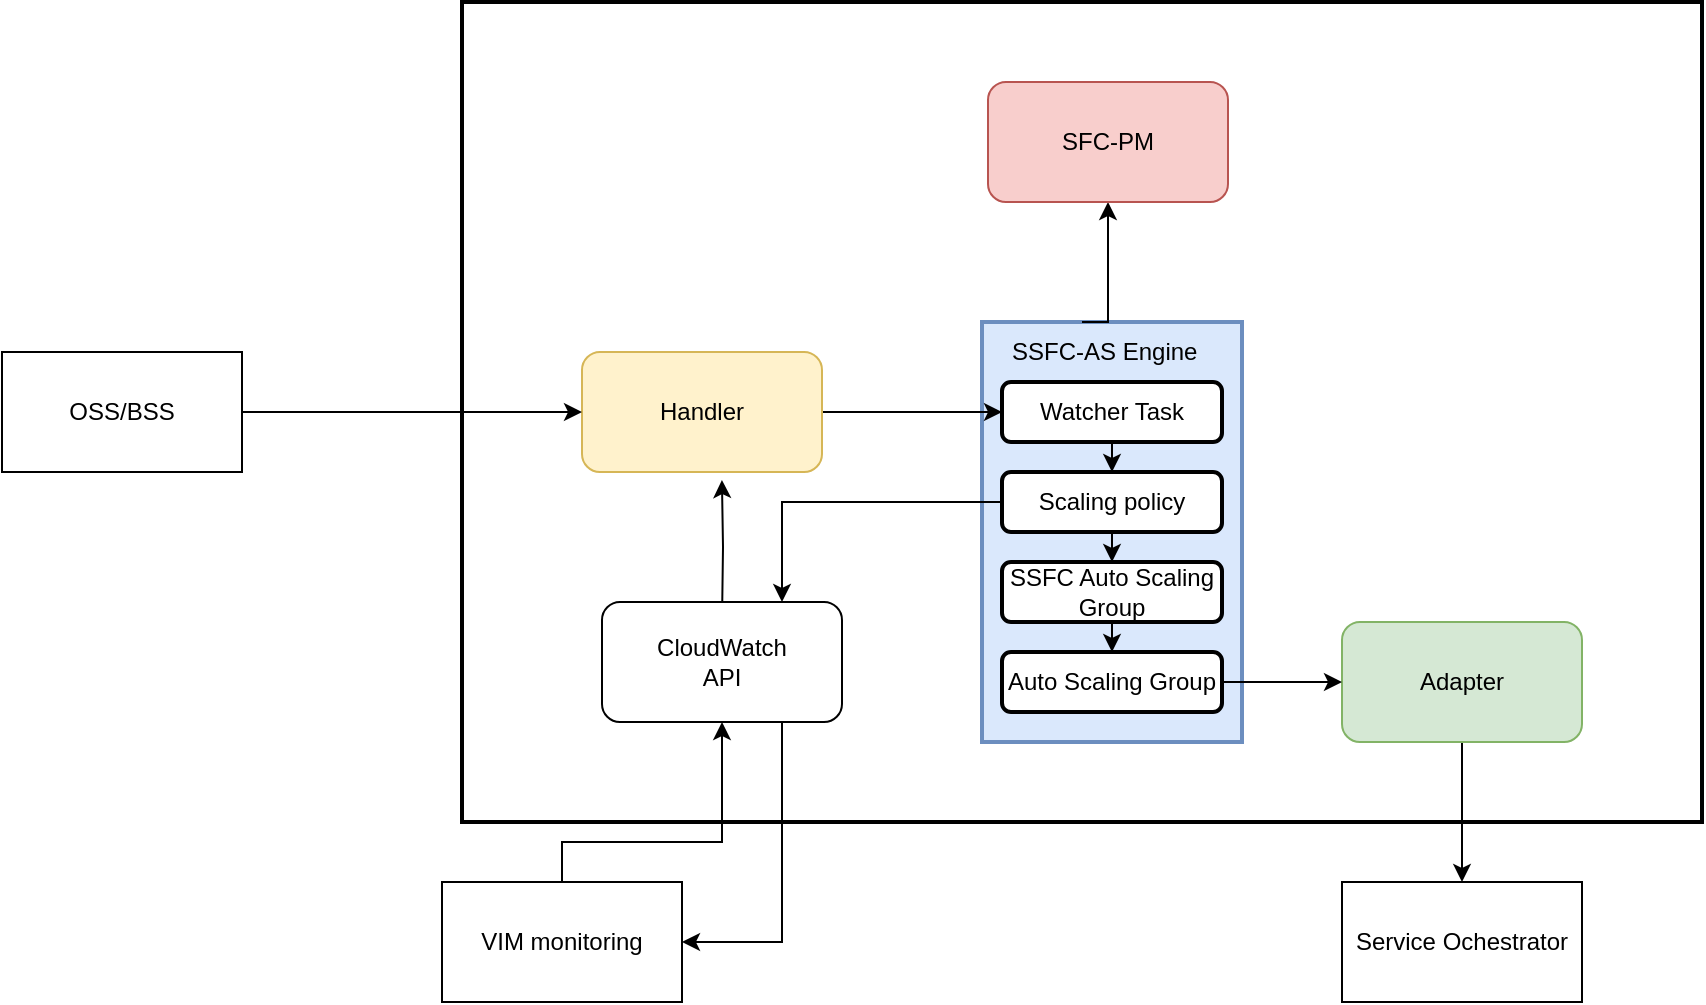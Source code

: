 <mxfile version="12.0.2" type="github" pages="1"><diagram id="VbteOLhcdb7ElNXLVDZw" name="Page-1"><mxGraphModel dx="2272" dy="1862" grid="1" gridSize="10" guides="1" tooltips="1" connect="1" arrows="1" fold="1" page="1" pageScale="1" pageWidth="850" pageHeight="1100" math="0" shadow="0"><root><mxCell id="0"/><mxCell id="1" parent="0"/><mxCell id="cqza_40xoJ1JhxjOKgED-17" value="" style="rounded=0;whiteSpace=wrap;html=1;strokeWidth=2;" vertex="1" parent="1"><mxGeometry x="20" y="-30" width="620" height="410" as="geometry"/></mxCell><mxCell id="cqza_40xoJ1JhxjOKgED-20" value="" style="rounded=0;whiteSpace=wrap;html=1;strokeWidth=2;fillColor=#dae8fc;strokeColor=#6c8ebf;" vertex="1" parent="1"><mxGeometry x="280" y="130" width="130" height="210" as="geometry"/></mxCell><mxCell id="cqza_40xoJ1JhxjOKgED-16" style="edgeStyle=orthogonalEdgeStyle;rounded=0;orthogonalLoop=1;jettySize=auto;html=1;exitX=0.5;exitY=0;exitDx=0;exitDy=0;" edge="1" parent="1" target="cqza_40xoJ1JhxjOKgED-8"><mxGeometry relative="1" as="geometry"><mxPoint x="330" y="130" as="sourcePoint"/><Array as="points"><mxPoint x="343" y="130"/></Array></mxGeometry></mxCell><mxCell id="cqza_40xoJ1JhxjOKgED-11" style="edgeStyle=orthogonalEdgeStyle;rounded=0;orthogonalLoop=1;jettySize=auto;html=1;exitX=0.5;exitY=0;exitDx=0;exitDy=0;entryX=0.583;entryY=1.067;entryDx=0;entryDy=0;entryPerimeter=0;" edge="1" parent="1" target="cqza_40xoJ1JhxjOKgED-9"><mxGeometry relative="1" as="geometry"><mxPoint x="150" y="280" as="sourcePoint"/></mxGeometry></mxCell><mxCell id="cqza_40xoJ1JhxjOKgED-32" style="edgeStyle=orthogonalEdgeStyle;rounded=0;orthogonalLoop=1;jettySize=auto;html=1;exitX=0.5;exitY=1;exitDx=0;exitDy=0;entryX=0.5;entryY=0;entryDx=0;entryDy=0;" edge="1" parent="1" source="cqza_40xoJ1JhxjOKgED-3" target="cqza_40xoJ1JhxjOKgED-4"><mxGeometry relative="1" as="geometry"/></mxCell><mxCell id="cqza_40xoJ1JhxjOKgED-3" value="Adapter" style="rounded=1;whiteSpace=wrap;html=1;fillColor=#d5e8d4;strokeColor=#82b366;" vertex="1" parent="1"><mxGeometry x="460" y="280" width="120" height="60" as="geometry"/></mxCell><mxCell id="cqza_40xoJ1JhxjOKgED-4" value="Service Ochestrator" style="rounded=0;whiteSpace=wrap;html=1;" vertex="1" parent="1"><mxGeometry x="460" y="410" width="120" height="60" as="geometry"/></mxCell><mxCell id="cqza_40xoJ1JhxjOKgED-8" value="SFC-PM" style="rounded=1;whiteSpace=wrap;html=1;fillColor=#f8cecc;strokeColor=#b85450;" vertex="1" parent="1"><mxGeometry x="283" y="10" width="120" height="60" as="geometry"/></mxCell><mxCell id="cqza_40xoJ1JhxjOKgED-28" style="edgeStyle=orthogonalEdgeStyle;rounded=0;orthogonalLoop=1;jettySize=auto;html=1;exitX=1;exitY=0.5;exitDx=0;exitDy=0;entryX=0;entryY=0.5;entryDx=0;entryDy=0;" edge="1" parent="1" source="cqza_40xoJ1JhxjOKgED-9" target="cqza_40xoJ1JhxjOKgED-21"><mxGeometry relative="1" as="geometry"/></mxCell><mxCell id="cqza_40xoJ1JhxjOKgED-9" value="Handler" style="rounded=1;whiteSpace=wrap;html=1;fillColor=#fff2cc;strokeColor=#d6b656;" vertex="1" parent="1"><mxGeometry x="80" y="145" width="120" height="60" as="geometry"/></mxCell><mxCell id="cqza_40xoJ1JhxjOKgED-33" style="edgeStyle=orthogonalEdgeStyle;rounded=0;orthogonalLoop=1;jettySize=auto;html=1;exitX=0.75;exitY=1;exitDx=0;exitDy=0;entryX=1;entryY=0.5;entryDx=0;entryDy=0;" edge="1" parent="1" source="cqza_40xoJ1JhxjOKgED-12" target="cqza_40xoJ1JhxjOKgED-13"><mxGeometry relative="1" as="geometry"/></mxCell><mxCell id="cqza_40xoJ1JhxjOKgED-12" value="&lt;span style=&quot;white-space: normal&quot;&gt;CloudWatch&lt;br&gt;API&lt;br&gt;&lt;/span&gt;" style="rounded=1;whiteSpace=wrap;html=1;" vertex="1" parent="1"><mxGeometry x="90" y="270" width="120" height="60" as="geometry"/></mxCell><mxCell id="cqza_40xoJ1JhxjOKgED-14" style="edgeStyle=orthogonalEdgeStyle;rounded=0;orthogonalLoop=1;jettySize=auto;html=1;entryX=0.5;entryY=1;entryDx=0;entryDy=0;" edge="1" parent="1" source="cqza_40xoJ1JhxjOKgED-13" target="cqza_40xoJ1JhxjOKgED-12"><mxGeometry relative="1" as="geometry"><mxPoint x="160" y="350" as="targetPoint"/><Array as="points"><mxPoint x="70" y="390"/><mxPoint x="150" y="390"/></Array></mxGeometry></mxCell><mxCell id="cqza_40xoJ1JhxjOKgED-13" value="VIM monitoring" style="rounded=0;whiteSpace=wrap;html=1;" vertex="1" parent="1"><mxGeometry x="10" y="410" width="120" height="60" as="geometry"/></mxCell><mxCell id="cqza_40xoJ1JhxjOKgED-19" style="edgeStyle=orthogonalEdgeStyle;rounded=0;orthogonalLoop=1;jettySize=auto;html=1;exitX=1;exitY=0.5;exitDx=0;exitDy=0;entryX=0;entryY=0.5;entryDx=0;entryDy=0;" edge="1" parent="1" source="cqza_40xoJ1JhxjOKgED-15" target="cqza_40xoJ1JhxjOKgED-9"><mxGeometry relative="1" as="geometry"><Array as="points"><mxPoint x="-90" y="175"/></Array></mxGeometry></mxCell><mxCell id="cqza_40xoJ1JhxjOKgED-15" value="OSS/BSS" style="rounded=0;whiteSpace=wrap;html=1;" vertex="1" parent="1"><mxGeometry x="-210" y="145" width="120" height="60" as="geometry"/></mxCell><mxCell id="cqza_40xoJ1JhxjOKgED-26" style="edgeStyle=orthogonalEdgeStyle;rounded=0;orthogonalLoop=1;jettySize=auto;html=1;exitX=0.5;exitY=1;exitDx=0;exitDy=0;entryX=0.5;entryY=0;entryDx=0;entryDy=0;" edge="1" parent="1" source="cqza_40xoJ1JhxjOKgED-21" target="cqza_40xoJ1JhxjOKgED-23"><mxGeometry relative="1" as="geometry"/></mxCell><mxCell id="cqza_40xoJ1JhxjOKgED-21" value="Watcher Task" style="rounded=1;whiteSpace=wrap;html=1;strokeWidth=2;" vertex="1" parent="1"><mxGeometry x="290" y="160" width="110" height="30" as="geometry"/></mxCell><mxCell id="cqza_40xoJ1JhxjOKgED-27" style="edgeStyle=orthogonalEdgeStyle;rounded=0;orthogonalLoop=1;jettySize=auto;html=1;exitX=0.5;exitY=1;exitDx=0;exitDy=0;entryX=0.5;entryY=0;entryDx=0;entryDy=0;" edge="1" parent="1" source="cqza_40xoJ1JhxjOKgED-22" target="cqza_40xoJ1JhxjOKgED-24"><mxGeometry relative="1" as="geometry"/></mxCell><mxCell id="cqza_40xoJ1JhxjOKgED-22" value="SSFC Auto Scaling Group" style="rounded=1;whiteSpace=wrap;html=1;strokeWidth=2;" vertex="1" parent="1"><mxGeometry x="290" y="250" width="110" height="30" as="geometry"/></mxCell><mxCell id="cqza_40xoJ1JhxjOKgED-25" style="edgeStyle=orthogonalEdgeStyle;rounded=0;orthogonalLoop=1;jettySize=auto;html=1;exitX=0.5;exitY=1;exitDx=0;exitDy=0;entryX=0.5;entryY=0;entryDx=0;entryDy=0;" edge="1" parent="1" source="cqza_40xoJ1JhxjOKgED-23" target="cqza_40xoJ1JhxjOKgED-22"><mxGeometry relative="1" as="geometry"/></mxCell><mxCell id="cqza_40xoJ1JhxjOKgED-34" style="edgeStyle=orthogonalEdgeStyle;rounded=0;orthogonalLoop=1;jettySize=auto;html=1;exitX=0;exitY=0.5;exitDx=0;exitDy=0;entryX=0.75;entryY=0;entryDx=0;entryDy=0;" edge="1" parent="1" source="cqza_40xoJ1JhxjOKgED-23" target="cqza_40xoJ1JhxjOKgED-12"><mxGeometry relative="1" as="geometry"/></mxCell><mxCell id="cqza_40xoJ1JhxjOKgED-23" value="Scaling policy" style="rounded=1;whiteSpace=wrap;html=1;strokeWidth=2;" vertex="1" parent="1"><mxGeometry x="290" y="205" width="110" height="30" as="geometry"/></mxCell><mxCell id="cqza_40xoJ1JhxjOKgED-29" style="edgeStyle=orthogonalEdgeStyle;rounded=0;orthogonalLoop=1;jettySize=auto;html=1;exitX=1;exitY=0.5;exitDx=0;exitDy=0;entryX=0;entryY=0.5;entryDx=0;entryDy=0;" edge="1" parent="1" source="cqza_40xoJ1JhxjOKgED-24" target="cqza_40xoJ1JhxjOKgED-3"><mxGeometry relative="1" as="geometry"/></mxCell><mxCell id="cqza_40xoJ1JhxjOKgED-24" value="Auto Scaling Group" style="rounded=1;whiteSpace=wrap;html=1;strokeWidth=2;" vertex="1" parent="1"><mxGeometry x="290" y="295" width="110" height="30" as="geometry"/></mxCell><mxCell id="cqza_40xoJ1JhxjOKgED-31" value="SSFC-AS Engine" style="text;html=1;resizable=0;points=[];autosize=1;align=left;verticalAlign=top;spacingTop=-4;" vertex="1" parent="1"><mxGeometry x="293" y="135" width="110" height="20" as="geometry"/></mxCell></root></mxGraphModel></diagram></mxfile>